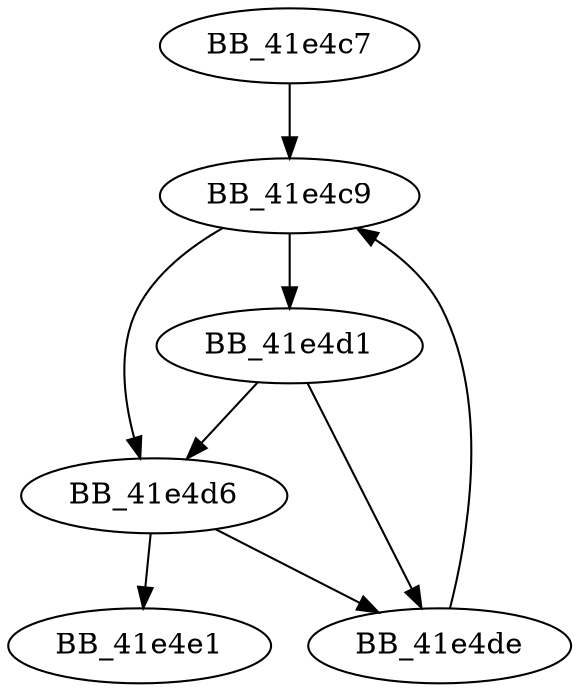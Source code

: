 DiGraph _GetPrimaryLen{
BB_41e4c7->BB_41e4c9
BB_41e4c9->BB_41e4d1
BB_41e4c9->BB_41e4d6
BB_41e4d1->BB_41e4d6
BB_41e4d1->BB_41e4de
BB_41e4d6->BB_41e4de
BB_41e4d6->BB_41e4e1
BB_41e4de->BB_41e4c9
}
